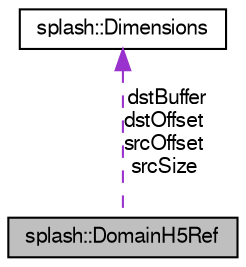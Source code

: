 digraph "splash::DomainH5Ref"
{
  edge [fontname="FreeSans",fontsize="10",labelfontname="FreeSans",labelfontsize="10"];
  node [fontname="FreeSans",fontsize="10",shape=record];
  Node1 [label="splash::DomainH5Ref",height=0.2,width=0.4,color="black", fillcolor="grey75", style="filled" fontcolor="black"];
  Node2 -> Node1 [dir="back",color="darkorchid3",fontsize="10",style="dashed",label=" dstBuffer\ndstOffset\nsrcOffset\nsrcSize" ,fontname="FreeSans"];
  Node2 [label="splash::Dimensions",height=0.2,width=0.4,color="black", fillcolor="white", style="filled",URL="$classsplash_1_1_dimensions.html"];
}
